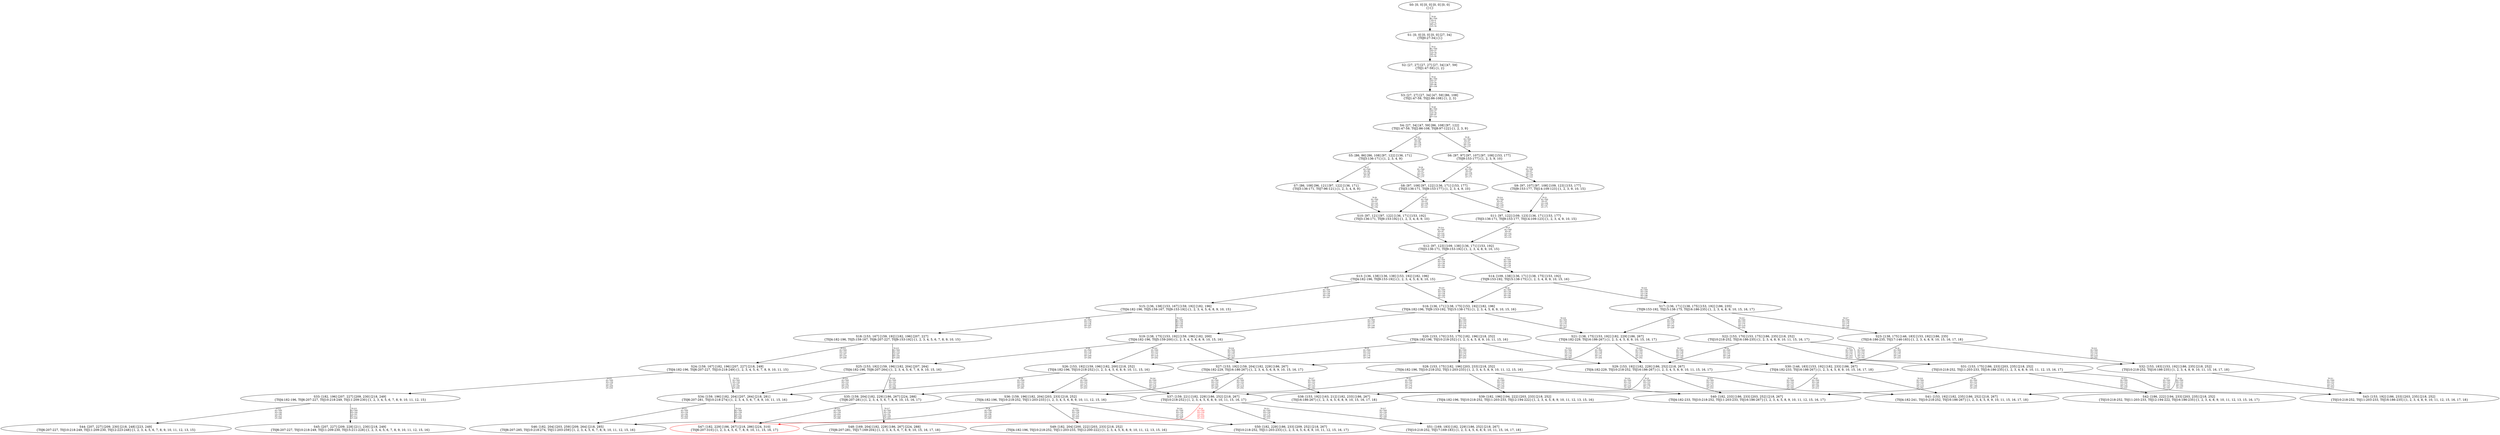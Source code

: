 digraph {
	S0[label="S0: [0, 0] [0, 0] [0, 0] [0, 0] \n{}{}"];
	S1[label="S1: [0, 0] [0, 0] [0, 0] [27, 34] \n{T0J0:27-34}{1}"];
	S2[label="S2: [27, 27] [27, 27] [27, 34] [47, 59] \n{T0J1:47-59}{1, 2}"];
	S3[label="S3: [27, 27] [27, 34] [47, 59] [86, 108] \n{T0J1:47-59, T0J2:86-108}{1, 2, 3}"];
	S4[label="S4: [27, 34] [47, 59] [86, 108] [97, 122] \n{T0J1:47-59, T0J2:86-108, T0J8:97-122}{1, 2, 3, 9}"];
	S5[label="S5: [86, 86] [86, 108] [97, 122] [136, 171] \n{T0J3:136-171}{1, 2, 3, 4, 9}"];
	S6[label="S6: [97, 97] [97, 107] [97, 108] [153, 177] \n{T0J9:153-177}{1, 2, 3, 9, 10}"];
	S7[label="S7: [86, 108] [96, 121] [97, 122] [136, 171] \n{T0J3:136-171, T0J7:96-121}{1, 2, 3, 4, 8, 9}"];
	S8[label="S8: [97, 108] [97, 122] [136, 171] [153, 177] \n{T0J3:136-171, T0J9:153-177}{1, 2, 3, 4, 9, 10}"];
	S9[label="S9: [97, 107] [97, 108] [109, 123] [153, 177] \n{T0J9:153-177, T0J14:109-123}{1, 2, 3, 9, 10, 15}"];
	S10[label="S10: [97, 121] [97, 122] [136, 171] [153, 192] \n{T0J3:136-171, T0J9:153-192}{1, 2, 3, 4, 8, 9, 10}"];
	S11[label="S11: [97, 122] [109, 123] [136, 171] [153, 177] \n{T0J3:136-171, T0J9:153-177, T0J14:109-123}{1, 2, 3, 4, 9, 10, 15}"];
	S12[label="S12: [97, 123] [109, 138] [136, 171] [153, 192] \n{T0J3:136-171, T0J9:153-192}{1, 2, 3, 4, 8, 9, 10, 15}"];
	S13[label="S13: [136, 138] [136, 138] [153, 192] [182, 196] \n{T0J4:182-196, T0J9:153-192}{1, 2, 3, 4, 5, 8, 9, 10, 15}"];
	S14[label="S14: [109, 138] [136, 171] [138, 175] [153, 192] \n{T0J9:153-192, T0J15:138-175}{1, 2, 3, 4, 8, 9, 10, 15, 16}"];
	S15[label="S15: [136, 138] [153, 167] [159, 192] [182, 196] \n{T0J4:182-196, T0J5:159-167, T0J9:153-192}{1, 2, 3, 4, 5, 6, 8, 9, 10, 15}"];
	S16[label="S16: [136, 171] [138, 175] [153, 192] [182, 196] \n{T0J4:182-196, T0J9:153-192, T0J15:138-175}{1, 2, 3, 4, 5, 8, 9, 10, 15, 16}"];
	S17[label="S17: [136, 171] [138, 175] [153, 192] [186, 235] \n{T0J9:153-192, T0J15:138-175, T0J16:186-235}{1, 2, 3, 4, 8, 9, 10, 15, 16, 17}"];
	S18[label="S18: [153, 167] [159, 192] [182, 196] [207, 227] \n{T0J4:182-196, T0J5:159-167, T0J6:207-227, T0J9:153-192}{1, 2, 3, 4, 5, 6, 7, 8, 9, 10, 15}"];
	S19[label="S19: [138, 175] [153, 192] [159, 196] [182, 200] \n{T0J4:182-196, T0J5:159-200}{1, 2, 3, 4, 5, 6, 8, 9, 10, 15, 16}"];
	S20[label="S20: [153, 170] [153, 175] [182, 196] [218, 252] \n{T0J4:182-196, T0J10:218-252}{1, 2, 3, 4, 5, 8, 9, 10, 11, 15, 16}"];
	S21[label="S21: [138, 175] [153, 192] [182, 229] [186, 267] \n{T0J4:182-229, T0J16:186-267}{1, 2, 3, 4, 5, 8, 9, 10, 15, 16, 17}"];
	S22[label="S22: [153, 170] [153, 175] [186, 235] [218, 252] \n{T0J10:218-252, T0J16:186-235}{1, 2, 3, 4, 8, 9, 10, 11, 15, 16, 17}"];
	S23[label="S23: [138, 175] [146, 183] [153, 192] [186, 235] \n{T0J16:186-235, T0J17:146-183}{1, 2, 3, 4, 8, 9, 10, 15, 16, 17, 18}"];
	S24[label="S24: [159, 167] [182, 196] [207, 227] [218, 249] \n{T0J4:182-196, T0J6:207-227, T0J10:218-249}{1, 2, 3, 4, 5, 6, 7, 8, 9, 10, 11, 15}"];
	S25[label="S25: [153, 192] [159, 196] [182, 204] [207, 264] \n{T0J4:182-196, T0J6:207-264}{1, 2, 3, 4, 5, 6, 7, 8, 9, 10, 15, 16}"];
	S26[label="S26: [153, 192] [159, 196] [182, 200] [218, 252] \n{T0J4:182-196, T0J10:218-252}{1, 2, 3, 4, 5, 6, 8, 9, 10, 11, 15, 16}"];
	S27[label="S27: [153, 192] [159, 204] [182, 229] [186, 267] \n{T0J4:182-229, T0J16:186-267}{1, 2, 3, 4, 5, 6, 8, 9, 10, 15, 16, 17}"];
	S28[label="S28: [153, 175] [182, 196] [203, 233] [218, 252] \n{T0J4:182-196, T0J10:218-252, T0J11:203-233}{1, 2, 3, 4, 5, 8, 9, 10, 11, 12, 15, 16}"];
	S29[label="S29: [153, 192] [182, 229] [186, 252] [218, 267] \n{T0J4:182-229, T0J10:218-252, T0J16:186-267}{1, 2, 3, 4, 5, 8, 9, 10, 11, 15, 16, 17}"];
	S30[label="S30: [146, 183] [153, 192] [182, 233] [186, 267] \n{T0J4:182-233, T0J16:186-267}{1, 2, 3, 4, 5, 8, 9, 10, 15, 16, 17, 18}"];
	S31[label="S31: [153, 175] [186, 233] [203, 235] [218, 252] \n{T0J10:218-252, T0J11:203-233, T0J16:186-235}{1, 2, 3, 4, 8, 9, 10, 11, 12, 15, 16, 17}"];
	S32[label="S32: [153, 183] [153, 192] [186, 235] [218, 252] \n{T0J10:218-252, T0J16:186-235}{1, 2, 3, 4, 8, 9, 10, 11, 15, 16, 17, 18}"];
	S33[label="S33: [182, 196] [207, 227] [209, 230] [218, 249] \n{T0J4:182-196, T0J6:207-227, T0J10:218-249, T0J11:209-230}{1, 2, 3, 4, 5, 6, 7, 8, 9, 10, 11, 12, 15}"];
	S34[label="S34: [159, 196] [182, 204] [207, 264] [218, 281] \n{T0J6:207-281, T0J10:218-274}{1, 2, 3, 4, 5, 6, 7, 8, 9, 10, 11, 15, 16}"];
	S35[label="S35: [159, 204] [182, 229] [186, 267] [224, 288] \n{T0J6:207-281}{1, 2, 3, 4, 5, 6, 7, 8, 9, 10, 15, 16, 17}"];
	S36[label="S36: [159, 196] [182, 204] [203, 233] [218, 252] \n{T0J4:182-196, T0J10:218-252, T0J11:203-233}{1, 2, 3, 4, 5, 6, 8, 9, 10, 11, 12, 15, 16}"];
	S37[label="S37: [159, 221] [182, 229] [186, 252] [218, 267] \n{T0J10:218-252}{1, 2, 3, 4, 5, 6, 8, 9, 10, 11, 15, 16, 17}"];
	S38[label="S38: [153, 192] [163, 212] [182, 233] [186, 267] \n{T0J16:186-267}{1, 2, 3, 4, 5, 6, 8, 9, 10, 15, 16, 17, 18}"];
	S39[label="S39: [182, 196] [194, 222] [203, 233] [218, 252] \n{T0J4:182-196, T0J10:218-252, T0J11:203-233, T0J12:194-222}{1, 2, 3, 4, 5, 8, 9, 10, 11, 12, 13, 15, 16}"];
	S40[label="S40: [182, 233] [186, 233] [203, 252] [218, 267] \n{T0J4:182-233, T0J10:218-252, T0J11:203-233, T0J16:186-267}{1, 2, 3, 4, 5, 8, 9, 10, 11, 12, 15, 16, 17}"];
	S41[label="S41: [153, 192] [182, 235] [186, 252] [218, 267] \n{T0J4:182-241, T0J10:218-252, T0J16:186-267}{1, 2, 3, 4, 5, 8, 9, 10, 11, 15, 16, 17, 18}"];
	S42[label="S42: [186, 222] [194, 233] [203, 235] [218, 252] \n{T0J10:218-252, T0J11:203-233, T0J12:194-222, T0J16:186-235}{1, 2, 3, 4, 8, 9, 10, 11, 12, 13, 15, 16, 17}"];
	S43[label="S43: [153, 192] [186, 233] [203, 235] [218, 252] \n{T0J10:218-252, T0J11:203-233, T0J16:186-235}{1, 2, 3, 4, 8, 9, 10, 11, 12, 15, 16, 17, 18}"];
	S44[label="S44: [207, 227] [209, 230] [218, 248] [223, 249] \n{T0J6:207-227, T0J10:218-249, T0J11:209-230, T0J12:223-248}{1, 2, 3, 4, 5, 6, 7, 8, 9, 10, 11, 12, 13, 15}"];
	S45[label="S45: [207, 227] [209, 228] [211, 230] [218, 249] \n{T0J6:207-227, T0J10:218-249, T0J11:209-230, T0J15:211-228}{1, 2, 3, 4, 5, 6, 7, 8, 9, 10, 11, 12, 15, 16}"];
	S46[label="S46: [182, 204] [203, 259] [209, 264] [218, 285] \n{T0J6:207-285, T0J10:218-274, T0J11:203-259}{1, 2, 3, 4, 5, 6, 7, 8, 9, 10, 11, 12, 15, 16}"];
	S47[label="S47: [182, 229] [186, 267] [218, 286] [224, 310] \n{T0J6:207-310}{1, 2, 3, 4, 5, 6, 7, 8, 9, 10, 11, 15, 16, 17}"];
	S48[label="S48: [169, 204] [182, 229] [186, 267] [224, 288] \n{T0J6:207-281, T0J17:169-204}{1, 2, 3, 4, 5, 6, 7, 8, 9, 10, 15, 16, 17, 18}"];
	S49[label="S49: [182, 204] [200, 222] [203, 233] [218, 252] \n{T0J4:182-196, T0J10:218-252, T0J11:203-233, T0J12:200-222}{1, 2, 3, 4, 5, 6, 8, 9, 10, 11, 12, 13, 15, 16}"];
	S50[label="S50: [182, 229] [186, 233] [209, 252] [218, 267] \n{T0J10:218-252, T0J11:203-233}{1, 2, 3, 4, 5, 6, 8, 9, 10, 11, 12, 15, 16, 17}"];
	S51[label="S51: [169, 183] [182, 229] [186, 252] [218, 267] \n{T0J10:218-252, T0J17:169-183}{1, 2, 3, 4, 5, 6, 8, 9, 10, 11, 15, 16, 17, 18}"];
	S0 -> S1[label="T0 J0\nDL=300\nES=0\nLS=0\nEF=27\nLF=34",fontsize=8];
	S1 -> S2[label="T0 J1\nDL=300\nES=27\nLS=34\nEF=47\nLF=59",fontsize=8];
	S2 -> S3[label="T0 J2\nDL=300\nES=27\nLS=34\nEF=86\nLF=108",fontsize=8];
	S3 -> S4[label="T0 J8\nDL=300\nES=27\nLS=34\nEF=97\nLF=122",fontsize=8];
	S4 -> S5[label="T0 J3\nDL=300\nES=86\nLS=108\nEF=136\nLF=171",fontsize=8];
	S4 -> S6[label="T0 J9\nDL=300\nES=97\nLS=107\nEF=153\nLF=177",fontsize=8];
	S5 -> S7[label="T0 J7\nDL=300\nES=86\nLS=108\nEF=96\nLF=121",fontsize=8];
	S5 -> S8[label="T0 J9\nDL=300\nES=97\nLS=107\nEF=153\nLF=177",fontsize=8];
	S6 -> S8[label="T0 J3\nDL=300\nES=97\nLS=108\nEF=147\nLF=171",fontsize=8];
	S6 -> S9[label="T0 J14\nDL=300\nES=97\nLS=107\nEF=109\nLF=123",fontsize=8];
	S7 -> S10[label="T0 J9\nDL=300\nES=97\nLS=122\nEF=153\nLF=192",fontsize=8];
	S8 -> S10[label="T0 J7\nDL=300\nES=97\nLS=108\nEF=107\nLF=121",fontsize=8];
	S8 -> S11[label="T0 J14\nDL=300\nES=97\nLS=107\nEF=109\nLF=123",fontsize=8];
	S9 -> S11[label="T0 J3\nDL=300\nES=97\nLS=108\nEF=147\nLF=171",fontsize=8];
	S10 -> S12[label="T0 J14\nDL=300\nES=97\nLS=122\nEF=109\nLF=138",fontsize=8];
	S11 -> S12[label="T0 J7\nDL=300\nES=97\nLS=122\nEF=107\nLF=135",fontsize=8];
	S12 -> S13[label="T0 J4\nDL=300\nES=136\nLS=138\nEF=182\nLF=196",fontsize=8];
	S12 -> S14[label="T0 J15\nDL=300\nES=109\nLS=138\nEF=138\nLF=175",fontsize=8];
	S13 -> S15[label="T0 J5\nDL=300\nES=136\nLS=138\nEF=159\nLF=167",fontsize=8];
	S13 -> S16[label="T0 J15\nDL=300\nES=136\nLS=138\nEF=165\nLF=175",fontsize=8];
	S14 -> S16[label="T0 J4\nDL=300\nES=136\nLS=138\nEF=182\nLF=196",fontsize=8];
	S14 -> S17[label="T0 J16\nDL=300\nES=109\nLS=138\nEF=186\nLF=235",fontsize=8];
	S15 -> S18[label="T0 J6\nDL=300\nES=136\nLS=138\nEF=207\nLF=227",fontsize=8];
	S15 -> S19[label="T0 J15\nDL=300\nES=136\nLS=138\nEF=165\nLF=175",fontsize=8];
	S16 -> S19[label="T0 J5\nDL=300\nES=136\nLS=171\nEF=159\nLF=200",fontsize=8];
	S16 -> S20[label="T0 J10\nDL=300\nES=153\nLS=170\nEF=218\nLF=252",fontsize=8];
	S16 -> S21[label="T0 J16\nDL=300\nES=136\nLS=170\nEF=213\nLF=267",fontsize=8];
	S17 -> S21[label="T0 J4\nDL=300\nES=136\nLS=171\nEF=182\nLF=229",fontsize=8];
	S17 -> S22[label="T0 J10\nDL=300\nES=153\nLS=170\nEF=218\nLF=252",fontsize=8];
	S17 -> S23[label="T0 J17\nDL=300\nES=136\nLS=170\nEF=146\nLF=183",fontsize=8];
	S18 -> S24[label="T0 J10\nDL=300\nES=153\nLS=167\nEF=218\nLF=249",fontsize=8];
	S18 -> S25[label="T0 J15\nDL=300\nES=153\nLS=167\nEF=182\nLF=204",fontsize=8];
	S19 -> S25[label="T0 J6\nDL=300\nES=138\nLS=175\nEF=209\nLF=264",fontsize=8];
	S19 -> S26[label="T0 J10\nDL=300\nES=153\nLS=170\nEF=218\nLF=252",fontsize=8];
	S19 -> S27[label="T0 J16\nDL=300\nES=138\nLS=170\nEF=215\nLF=267",fontsize=8];
	S20 -> S26[label="T0 J5\nDL=300\nES=153\nLS=170\nEF=176\nLF=199",fontsize=8];
	S20 -> S28[label="T0 J11\nDL=300\nES=153\nLS=170\nEF=203\nLF=233",fontsize=8];
	S20 -> S29[label="T0 J16\nDL=300\nES=153\nLS=170\nEF=230\nLF=267",fontsize=8];
	S21 -> S27[label="T0 J5\nDL=300\nES=138\nLS=175\nEF=161\nLF=204",fontsize=8];
	S21 -> S29[label="T0 J10\nDL=300\nES=153\nLS=170\nEF=218\nLF=252",fontsize=8];
	S21 -> S30[label="T0 J17\nDL=300\nES=138\nLS=170\nEF=148\nLF=183",fontsize=8];
	S22 -> S29[label="T0 J4\nDL=300\nES=153\nLS=170\nEF=199\nLF=228",fontsize=8];
	S22 -> S31[label="T0 J11\nDL=300\nES=153\nLS=170\nEF=203\nLF=233",fontsize=8];
	S22 -> S32[label="T0 J17\nDL=300\nES=153\nLS=170\nEF=163\nLF=183",fontsize=8];
	S23 -> S30[label="T0 J4\nDL=300\nES=138\nLS=175\nEF=184\nLF=233",fontsize=8];
	S23 -> S32[label="T0 J10\nDL=300\nES=153\nLS=170\nEF=218\nLF=252",fontsize=8];
	S24 -> S33[label="T0 J11\nDL=300\nES=159\nLS=167\nEF=209\nLF=230",fontsize=8];
	S24 -> S34[label="T0 J15\nDL=300\nES=159\nLS=167\nEF=188\nLF=204",fontsize=8];
	S25 -> S34[label="T0 J10\nDL=300\nES=153\nLS=192\nEF=218\nLF=274",fontsize=8];
	S25 -> S35[label="T0 J16\nDL=300\nES=153\nLS=191\nEF=230\nLF=288",fontsize=8];
	S26 -> S34[label="T0 J6\nDL=300\nES=153\nLS=192\nEF=224\nLF=281",fontsize=8];
	S26 -> S36[label="T0 J11\nDL=300\nES=153\nLS=170\nEF=203\nLF=233",fontsize=8];
	S26 -> S37[label="T0 J16\nDL=300\nES=153\nLS=170\nEF=230\nLF=267",fontsize=8];
	S27 -> S35[label="T0 J6\nDL=300\nES=153\nLS=192\nEF=224\nLF=281",fontsize=8];
	S27 -> S37[label="T0 J10\nDL=300\nES=153\nLS=170\nEF=218\nLF=252",fontsize=8];
	S27 -> S38[label="T0 J17\nDL=300\nES=153\nLS=170\nEF=163\nLF=183",fontsize=8];
	S28 -> S36[label="T0 J5\nDL=300\nES=153\nLS=175\nEF=176\nLF=204",fontsize=8];
	S28 -> S39[label="T0 J12\nDL=300\nES=153\nLS=170\nEF=194\nLF=222",fontsize=8];
	S28 -> S40[label="T0 J16\nDL=300\nES=153\nLS=170\nEF=230\nLF=267",fontsize=8];
	S29 -> S37[label="T0 J5\nDL=300\nES=153\nLS=192\nEF=176\nLF=221",fontsize=8];
	S29 -> S40[label="T0 J11\nDL=300\nES=153\nLS=170\nEF=203\nLF=233",fontsize=8];
	S29 -> S41[label="T0 J17\nDL=300\nES=153\nLS=170\nEF=163\nLF=183",fontsize=8];
	S30 -> S38[label="T0 J5\nDL=300\nES=146\nLS=183\nEF=169\nLF=212",fontsize=8];
	S30 -> S41[label="T0 J10\nDL=300\nES=153\nLS=170\nEF=218\nLF=252",fontsize=8];
	S31 -> S40[label="T0 J4\nDL=300\nES=153\nLS=175\nEF=199\nLF=233",fontsize=8];
	S31 -> S42[label="T0 J12\nDL=300\nES=153\nLS=170\nEF=194\nLF=222",fontsize=8];
	S31 -> S43[label="T0 J17\nDL=300\nES=153\nLS=170\nEF=163\nLF=183",fontsize=8];
	S32 -> S41[label="T0 J4\nDL=300\nES=153\nLS=183\nEF=199\nLF=241",fontsize=8];
	S32 -> S43[label="T0 J11\nDL=300\nES=153\nLS=170\nEF=203\nLF=233",fontsize=8];
	S33 -> S44[label="T0 J12\nDL=300\nES=182\nLS=196\nEF=223\nLF=248",fontsize=8];
	S33 -> S45[label="T0 J15\nDL=300\nES=182\nLS=191\nEF=211\nLF=228",fontsize=8];
	S34 -> S46[label="T0 J11\nDL=300\nES=159\nLS=196\nEF=209\nLF=259",fontsize=8];
	S34 -> S47[label="T0 J16\nDL=300\nES=159\nLS=191\nEF=236\nLF=288",fontsize=8];
	S35 -> S47[label="T0 J10\nDL=300\nES=159\nLS=204\nEF=224\nLF=286",fontsize=8];
	S35 -> S48[label="T0 J17\nDL=300\nES=159\nLS=191\nEF=169\nLF=204",fontsize=8];
	S36 -> S46[label="T0 J6\nDL=300\nES=159\nLS=196\nEF=230\nLF=285",fontsize=8];
	S36 -> S49[label="T0 J12\nDL=300\nES=159\nLS=170\nEF=200\nLF=222",fontsize=8];
	S36 -> S50[label="T0 J16\nDL=300\nES=159\nLS=170\nEF=236\nLF=267",fontsize=8];
	S37 -> S47[label="T0 J6\nDL=300\nES=159\nLS=221\nEF=230\nLF=310",color=Red,fontcolor=Red,fontsize=8];
S47[color=Red];
	S37 -> S50[label="T0 J11\nDL=300\nES=159\nLS=170\nEF=209\nLF=233",fontsize=8];
	S37 -> S51[label="T0 J17\nDL=300\nES=159\nLS=170\nEF=169\nLF=183",fontsize=8];
}
